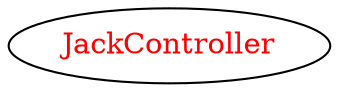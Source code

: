 digraph dependencyGraph {
 concentrate=true;
 ranksep="2.0";
 rankdir="LR"; 
 splines="ortho";
"JackController" [fontcolor="red"];
}